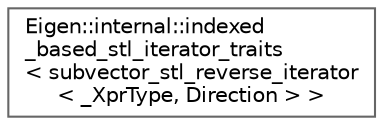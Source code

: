 digraph "Graphical Class Hierarchy"
{
 // LATEX_PDF_SIZE
  bgcolor="transparent";
  edge [fontname=Helvetica,fontsize=10,labelfontname=Helvetica,labelfontsize=10];
  node [fontname=Helvetica,fontsize=10,shape=box,height=0.2,width=0.4];
  rankdir="LR";
  Node0 [id="Node000000",label="Eigen::internal::indexed\l_based_stl_iterator_traits\l\< subvector_stl_reverse_iterator\l\< _XprType, Direction \> \>",height=0.2,width=0.4,color="grey40", fillcolor="white", style="filled",URL="$structEigen_1_1internal_1_1indexed__based__stl__iterator__traits_3_01subvector__stl__reverse__it3b4fcd3682d92bc56dd4efc77559a87e.html",tooltip=" "];
}
